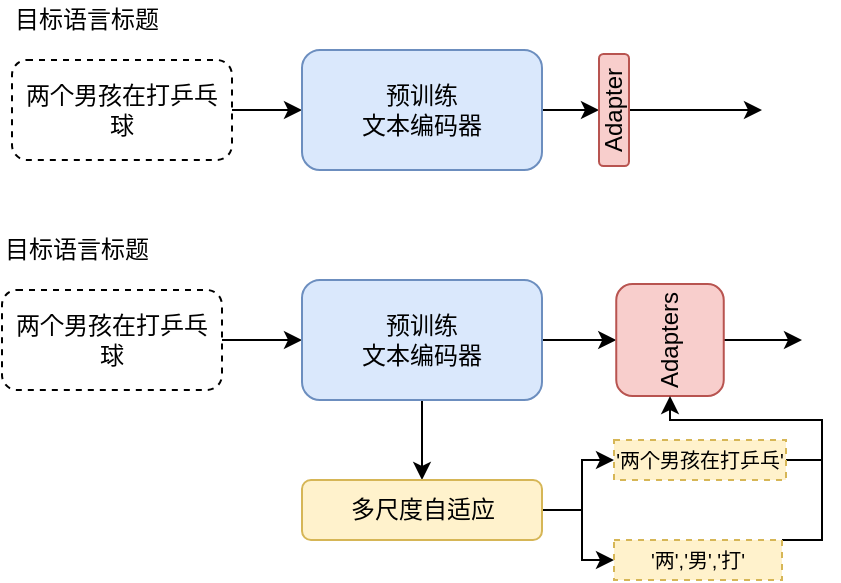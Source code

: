 <mxfile version="26.0.16">
  <diagram name="第 1 页" id="YFcShXYamrY7Mfy_OZak">
    <mxGraphModel dx="893" dy="463" grid="1" gridSize="10" guides="1" tooltips="1" connect="1" arrows="1" fold="1" page="1" pageScale="1" pageWidth="827" pageHeight="1169" math="0" shadow="0">
      <root>
        <mxCell id="0" />
        <mxCell id="1" parent="0" />
        <mxCell id="T80_i37PEqfFpDS44voT-31" style="edgeStyle=orthogonalEdgeStyle;rounded=0;orthogonalLoop=1;jettySize=auto;html=1;entryX=0;entryY=0.5;entryDx=0;entryDy=0;" edge="1" parent="1" source="T80_i37PEqfFpDS44voT-28" target="T80_i37PEqfFpDS44voT-30">
          <mxGeometry relative="1" as="geometry" />
        </mxCell>
        <mxCell id="T80_i37PEqfFpDS44voT-28" value="" style="rounded=1;whiteSpace=wrap;html=1;dashed=1;" vertex="1" parent="1">
          <mxGeometry x="85" y="420" width="110" height="50" as="geometry" />
        </mxCell>
        <mxCell id="T80_i37PEqfFpDS44voT-26" value="目标语言标题" style="text;html=1;align=center;verticalAlign=middle;whiteSpace=wrap;rounded=0;" vertex="1" parent="1">
          <mxGeometry x="85" y="390" width="75" height="20" as="geometry" />
        </mxCell>
        <mxCell id="T80_i37PEqfFpDS44voT-27" value="两个男孩在打乒乓球" style="text;html=1;align=center;verticalAlign=middle;whiteSpace=wrap;rounded=0;strokeColor=none;dashed=1;" vertex="1" parent="1">
          <mxGeometry x="90" y="430" width="100" height="30" as="geometry" />
        </mxCell>
        <mxCell id="T80_i37PEqfFpDS44voT-33" style="edgeStyle=orthogonalEdgeStyle;rounded=0;orthogonalLoop=1;jettySize=auto;html=1;entryX=0.5;entryY=0;entryDx=0;entryDy=0;" edge="1" parent="1" source="T80_i37PEqfFpDS44voT-30" target="T80_i37PEqfFpDS44voT-32">
          <mxGeometry relative="1" as="geometry" />
        </mxCell>
        <mxCell id="T80_i37PEqfFpDS44voT-30" value="预训练&lt;div&gt;文本编码器&lt;/div&gt;" style="rounded=1;whiteSpace=wrap;html=1;fillColor=#dae8fc;strokeColor=#6c8ebf;" vertex="1" parent="1">
          <mxGeometry x="230" y="415" width="120" height="60" as="geometry" />
        </mxCell>
        <mxCell id="T80_i37PEqfFpDS44voT-34" style="edgeStyle=orthogonalEdgeStyle;rounded=0;orthogonalLoop=1;jettySize=auto;html=1;" edge="1" parent="1" source="T80_i37PEqfFpDS44voT-32">
          <mxGeometry relative="1" as="geometry">
            <mxPoint x="460" y="445" as="targetPoint" />
          </mxGeometry>
        </mxCell>
        <mxCell id="T80_i37PEqfFpDS44voT-32" value="Adapter" style="rounded=1;whiteSpace=wrap;html=1;fillColor=#f8cecc;strokeColor=#b85450;rotation=-90;" vertex="1" parent="1">
          <mxGeometry x="358" y="437.5" width="56" height="15" as="geometry" />
        </mxCell>
        <mxCell id="T80_i37PEqfFpDS44voT-46" style="edgeStyle=orthogonalEdgeStyle;rounded=0;orthogonalLoop=1;jettySize=auto;html=1;entryX=0;entryY=0.5;entryDx=0;entryDy=0;" edge="1" parent="1" source="T80_i37PEqfFpDS44voT-35" target="T80_i37PEqfFpDS44voT-40">
          <mxGeometry relative="1" as="geometry" />
        </mxCell>
        <mxCell id="T80_i37PEqfFpDS44voT-35" value="" style="rounded=1;whiteSpace=wrap;html=1;dashed=1;" vertex="1" parent="1">
          <mxGeometry x="80" y="535" width="110" height="50" as="geometry" />
        </mxCell>
        <mxCell id="T80_i37PEqfFpDS44voT-36" value="目标语言标题" style="text;html=1;align=center;verticalAlign=middle;whiteSpace=wrap;rounded=0;" vertex="1" parent="1">
          <mxGeometry x="80" y="505" width="75" height="20" as="geometry" />
        </mxCell>
        <mxCell id="T80_i37PEqfFpDS44voT-37" value="两个男孩在打乒乓球" style="text;html=1;align=center;verticalAlign=middle;whiteSpace=wrap;rounded=0;strokeColor=none;dashed=1;" vertex="1" parent="1">
          <mxGeometry x="85" y="545" width="100" height="30" as="geometry" />
        </mxCell>
        <mxCell id="T80_i37PEqfFpDS44voT-39" style="edgeStyle=orthogonalEdgeStyle;rounded=0;orthogonalLoop=1;jettySize=auto;html=1;entryX=0.5;entryY=0;entryDx=0;entryDy=0;" edge="1" parent="1" source="T80_i37PEqfFpDS44voT-40" target="T80_i37PEqfFpDS44voT-42">
          <mxGeometry relative="1" as="geometry" />
        </mxCell>
        <mxCell id="T80_i37PEqfFpDS44voT-47" style="edgeStyle=orthogonalEdgeStyle;rounded=0;orthogonalLoop=1;jettySize=auto;html=1;entryX=0.5;entryY=0;entryDx=0;entryDy=0;" edge="1" parent="1" source="T80_i37PEqfFpDS44voT-40" target="T80_i37PEqfFpDS44voT-55">
          <mxGeometry relative="1" as="geometry">
            <mxPoint x="290" y="620" as="targetPoint" />
          </mxGeometry>
        </mxCell>
        <mxCell id="T80_i37PEqfFpDS44voT-40" value="预训练&lt;div&gt;文本编码器&lt;/div&gt;" style="rounded=1;whiteSpace=wrap;html=1;fillColor=#dae8fc;strokeColor=#6c8ebf;" vertex="1" parent="1">
          <mxGeometry x="230" y="530" width="120" height="60" as="geometry" />
        </mxCell>
        <mxCell id="T80_i37PEqfFpDS44voT-57" style="edgeStyle=orthogonalEdgeStyle;rounded=0;orthogonalLoop=1;jettySize=auto;html=1;" edge="1" parent="1" source="T80_i37PEqfFpDS44voT-42">
          <mxGeometry relative="1" as="geometry">
            <mxPoint x="480" y="560" as="targetPoint" />
          </mxGeometry>
        </mxCell>
        <mxCell id="T80_i37PEqfFpDS44voT-42" value="Adapters" style="rounded=1;whiteSpace=wrap;html=1;fillColor=#f8cecc;strokeColor=#b85450;rotation=-90;" vertex="1" parent="1">
          <mxGeometry x="386" y="533.13" width="56" height="53.75" as="geometry" />
        </mxCell>
        <mxCell id="T80_i37PEqfFpDS44voT-63" style="edgeStyle=orthogonalEdgeStyle;rounded=0;orthogonalLoop=1;jettySize=auto;html=1;entryX=0;entryY=0.5;entryDx=0;entryDy=0;" edge="1" parent="1" source="T80_i37PEqfFpDS44voT-53" target="T80_i37PEqfFpDS44voT-59">
          <mxGeometry relative="1" as="geometry" />
        </mxCell>
        <mxCell id="T80_i37PEqfFpDS44voT-64" style="edgeStyle=orthogonalEdgeStyle;rounded=0;orthogonalLoop=1;jettySize=auto;html=1;exitX=1;exitY=0.5;exitDx=0;exitDy=0;entryX=0;entryY=0.5;entryDx=0;entryDy=0;" edge="1" parent="1" source="T80_i37PEqfFpDS44voT-53" target="T80_i37PEqfFpDS44voT-58">
          <mxGeometry relative="1" as="geometry">
            <Array as="points">
              <mxPoint x="370" y="645" />
              <mxPoint x="370" y="670" />
            </Array>
          </mxGeometry>
        </mxCell>
        <mxCell id="T80_i37PEqfFpDS44voT-53" value="" style="rounded=1;whiteSpace=wrap;html=1;fillColor=#fff2cc;strokeColor=#d6b656;" vertex="1" parent="1">
          <mxGeometry x="230" y="630" width="120" height="30" as="geometry" />
        </mxCell>
        <mxCell id="T80_i37PEqfFpDS44voT-55" value="多尺度自适应" style="text;html=1;align=center;verticalAlign=middle;whiteSpace=wrap;rounded=0;" vertex="1" parent="1">
          <mxGeometry x="242.5" y="630" width="95" height="30" as="geometry" />
        </mxCell>
        <mxCell id="T80_i37PEqfFpDS44voT-65" style="edgeStyle=orthogonalEdgeStyle;rounded=0;orthogonalLoop=1;jettySize=auto;html=1;endArrow=none;startFill=0;" edge="1" parent="1" source="T80_i37PEqfFpDS44voT-58">
          <mxGeometry relative="1" as="geometry">
            <mxPoint x="490" y="620" as="targetPoint" />
            <Array as="points">
              <mxPoint x="490" y="660" />
            </Array>
          </mxGeometry>
        </mxCell>
        <mxCell id="T80_i37PEqfFpDS44voT-58" value="&lt;font style=&quot;font-size: 10px;&quot;&gt;&#39;两&#39;,&#39;男&#39;,&#39;打&#39;&lt;/font&gt;" style="text;html=1;align=center;verticalAlign=middle;whiteSpace=wrap;rounded=0;strokeColor=#d6b656;dashed=1;fillColor=#fff2cc;" vertex="1" parent="1">
          <mxGeometry x="386" y="660" width="84" height="20" as="geometry" />
        </mxCell>
        <mxCell id="T80_i37PEqfFpDS44voT-66" style="edgeStyle=orthogonalEdgeStyle;rounded=0;orthogonalLoop=1;jettySize=auto;html=1;entryX=0;entryY=0.5;entryDx=0;entryDy=0;exitX=1;exitY=0.5;exitDx=0;exitDy=0;" edge="1" parent="1" source="T80_i37PEqfFpDS44voT-59" target="T80_i37PEqfFpDS44voT-42">
          <mxGeometry relative="1" as="geometry">
            <mxPoint x="490" y="620" as="targetPoint" />
            <Array as="points">
              <mxPoint x="490" y="620" />
              <mxPoint x="490" y="600" />
              <mxPoint x="414" y="600" />
            </Array>
          </mxGeometry>
        </mxCell>
        <mxCell id="T80_i37PEqfFpDS44voT-59" value="&lt;font style=&quot;font-size: 10px;&quot;&gt;&#39;两个男孩在打乒乓&#39;&lt;/font&gt;" style="text;html=1;align=center;verticalAlign=middle;whiteSpace=wrap;rounded=0;strokeColor=#d6b656;dashed=1;fillColor=#fff2cc;" vertex="1" parent="1">
          <mxGeometry x="386" y="610" width="86" height="20" as="geometry" />
        </mxCell>
      </root>
    </mxGraphModel>
  </diagram>
</mxfile>
